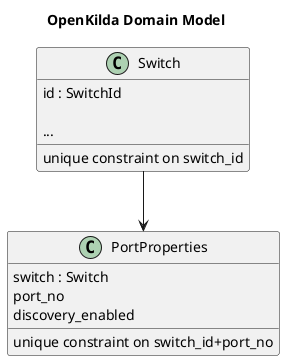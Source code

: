 @startuml

title OpenKilda Domain Model

class Switch {
   id : SwitchId

   ...
   __
   unique constraint on switch_id
}

class PortProperties {
   switch : Switch
   port_no
   discovery_enabled
   __
   unique constraint on switch_id+port_no
}

Switch --> PortProperties

@enduml
